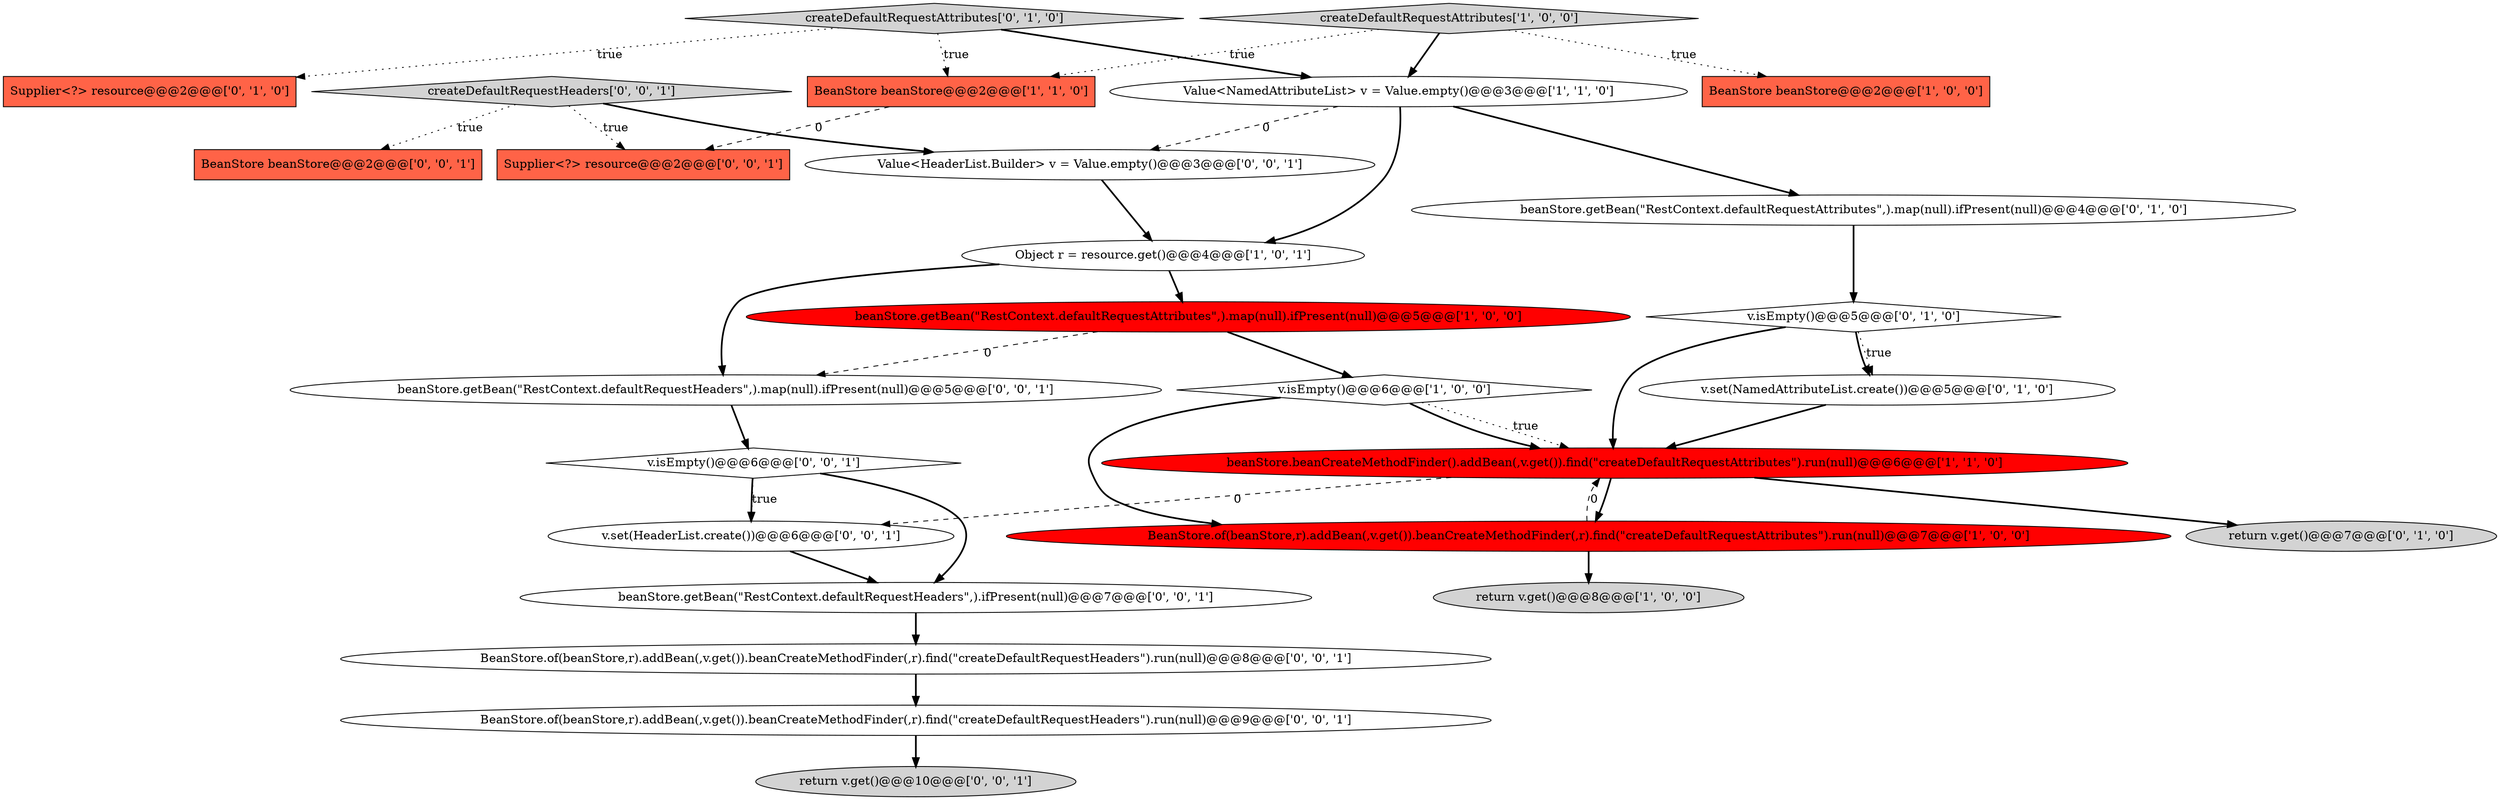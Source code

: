 digraph {
15 [style = filled, label = "createDefaultRequestAttributes['0', '1', '0']", fillcolor = lightgray, shape = diamond image = "AAA0AAABBB2BBB"];
18 [style = filled, label = "beanStore.getBean(\"RestContext.defaultRequestHeaders\",).map(null).ifPresent(null)@@@5@@@['0', '0', '1']", fillcolor = white, shape = ellipse image = "AAA0AAABBB3BBB"];
10 [style = filled, label = "v.isEmpty()@@@5@@@['0', '1', '0']", fillcolor = white, shape = diamond image = "AAA0AAABBB2BBB"];
14 [style = filled, label = "beanStore.getBean(\"RestContext.defaultRequestAttributes\",).map(null).ifPresent(null)@@@4@@@['0', '1', '0']", fillcolor = white, shape = ellipse image = "AAA0AAABBB2BBB"];
19 [style = filled, label = "BeanStore.of(beanStore,r).addBean(,v.get()).beanCreateMethodFinder(,r).find(\"createDefaultRequestHeaders\").run(null)@@@9@@@['0', '0', '1']", fillcolor = white, shape = ellipse image = "AAA0AAABBB3BBB"];
26 [style = filled, label = "beanStore.getBean(\"RestContext.defaultRequestHeaders\",).ifPresent(null)@@@7@@@['0', '0', '1']", fillcolor = white, shape = ellipse image = "AAA0AAABBB3BBB"];
4 [style = filled, label = "BeanStore.of(beanStore,r).addBean(,v.get()).beanCreateMethodFinder(,r).find(\"createDefaultRequestAttributes\").run(null)@@@7@@@['1', '0', '0']", fillcolor = red, shape = ellipse image = "AAA1AAABBB1BBB"];
11 [style = filled, label = "v.set(NamedAttributeList.create())@@@5@@@['0', '1', '0']", fillcolor = white, shape = ellipse image = "AAA0AAABBB2BBB"];
1 [style = filled, label = "BeanStore beanStore@@@2@@@['1', '0', '0']", fillcolor = tomato, shape = box image = "AAA0AAABBB1BBB"];
23 [style = filled, label = "Supplier<?> resource@@@2@@@['0', '0', '1']", fillcolor = tomato, shape = box image = "AAA0AAABBB3BBB"];
21 [style = filled, label = "BeanStore.of(beanStore,r).addBean(,v.get()).beanCreateMethodFinder(,r).find(\"createDefaultRequestHeaders\").run(null)@@@8@@@['0', '0', '1']", fillcolor = white, shape = ellipse image = "AAA0AAABBB3BBB"];
2 [style = filled, label = "BeanStore beanStore@@@2@@@['1', '1', '0']", fillcolor = tomato, shape = box image = "AAA0AAABBB1BBB"];
3 [style = filled, label = "Value<NamedAttributeList> v = Value.empty()@@@3@@@['1', '1', '0']", fillcolor = white, shape = ellipse image = "AAA0AAABBB1BBB"];
16 [style = filled, label = "BeanStore beanStore@@@2@@@['0', '0', '1']", fillcolor = tomato, shape = box image = "AAA0AAABBB3BBB"];
0 [style = filled, label = "return v.get()@@@8@@@['1', '0', '0']", fillcolor = lightgray, shape = ellipse image = "AAA0AAABBB1BBB"];
8 [style = filled, label = "beanStore.getBean(\"RestContext.defaultRequestAttributes\",).map(null).ifPresent(null)@@@5@@@['1', '0', '0']", fillcolor = red, shape = ellipse image = "AAA1AAABBB1BBB"];
5 [style = filled, label = "Object r = resource.get()@@@4@@@['1', '0', '1']", fillcolor = white, shape = ellipse image = "AAA0AAABBB1BBB"];
25 [style = filled, label = "return v.get()@@@10@@@['0', '0', '1']", fillcolor = lightgray, shape = ellipse image = "AAA0AAABBB3BBB"];
17 [style = filled, label = "v.isEmpty()@@@6@@@['0', '0', '1']", fillcolor = white, shape = diamond image = "AAA0AAABBB3BBB"];
6 [style = filled, label = "v.isEmpty()@@@6@@@['1', '0', '0']", fillcolor = white, shape = diamond image = "AAA0AAABBB1BBB"];
20 [style = filled, label = "Value<HeaderList.Builder> v = Value.empty()@@@3@@@['0', '0', '1']", fillcolor = white, shape = ellipse image = "AAA0AAABBB3BBB"];
9 [style = filled, label = "beanStore.beanCreateMethodFinder().addBean(,v.get()).find(\"createDefaultRequestAttributes\").run(null)@@@6@@@['1', '1', '0']", fillcolor = red, shape = ellipse image = "AAA1AAABBB1BBB"];
24 [style = filled, label = "v.set(HeaderList.create())@@@6@@@['0', '0', '1']", fillcolor = white, shape = ellipse image = "AAA0AAABBB3BBB"];
13 [style = filled, label = "return v.get()@@@7@@@['0', '1', '0']", fillcolor = lightgray, shape = ellipse image = "AAA0AAABBB2BBB"];
22 [style = filled, label = "createDefaultRequestHeaders['0', '0', '1']", fillcolor = lightgray, shape = diamond image = "AAA0AAABBB3BBB"];
7 [style = filled, label = "createDefaultRequestAttributes['1', '0', '0']", fillcolor = lightgray, shape = diamond image = "AAA0AAABBB1BBB"];
12 [style = filled, label = "Supplier<?> resource@@@2@@@['0', '1', '0']", fillcolor = tomato, shape = box image = "AAA0AAABBB2BBB"];
2->23 [style = dashed, label="0"];
7->2 [style = dotted, label="true"];
5->8 [style = bold, label=""];
17->26 [style = bold, label=""];
22->23 [style = dotted, label="true"];
21->19 [style = bold, label=""];
9->24 [style = dashed, label="0"];
15->2 [style = dotted, label="true"];
9->4 [style = bold, label=""];
3->14 [style = bold, label=""];
18->17 [style = bold, label=""];
14->10 [style = bold, label=""];
8->6 [style = bold, label=""];
5->18 [style = bold, label=""];
11->9 [style = bold, label=""];
15->3 [style = bold, label=""];
7->3 [style = bold, label=""];
19->25 [style = bold, label=""];
4->0 [style = bold, label=""];
20->5 [style = bold, label=""];
26->21 [style = bold, label=""];
6->4 [style = bold, label=""];
24->26 [style = bold, label=""];
4->9 [style = dashed, label="0"];
3->5 [style = bold, label=""];
17->24 [style = bold, label=""];
22->20 [style = bold, label=""];
6->9 [style = dotted, label="true"];
10->11 [style = dotted, label="true"];
22->16 [style = dotted, label="true"];
3->20 [style = dashed, label="0"];
15->12 [style = dotted, label="true"];
8->18 [style = dashed, label="0"];
10->9 [style = bold, label=""];
6->9 [style = bold, label=""];
7->1 [style = dotted, label="true"];
17->24 [style = dotted, label="true"];
9->13 [style = bold, label=""];
10->11 [style = bold, label=""];
}
